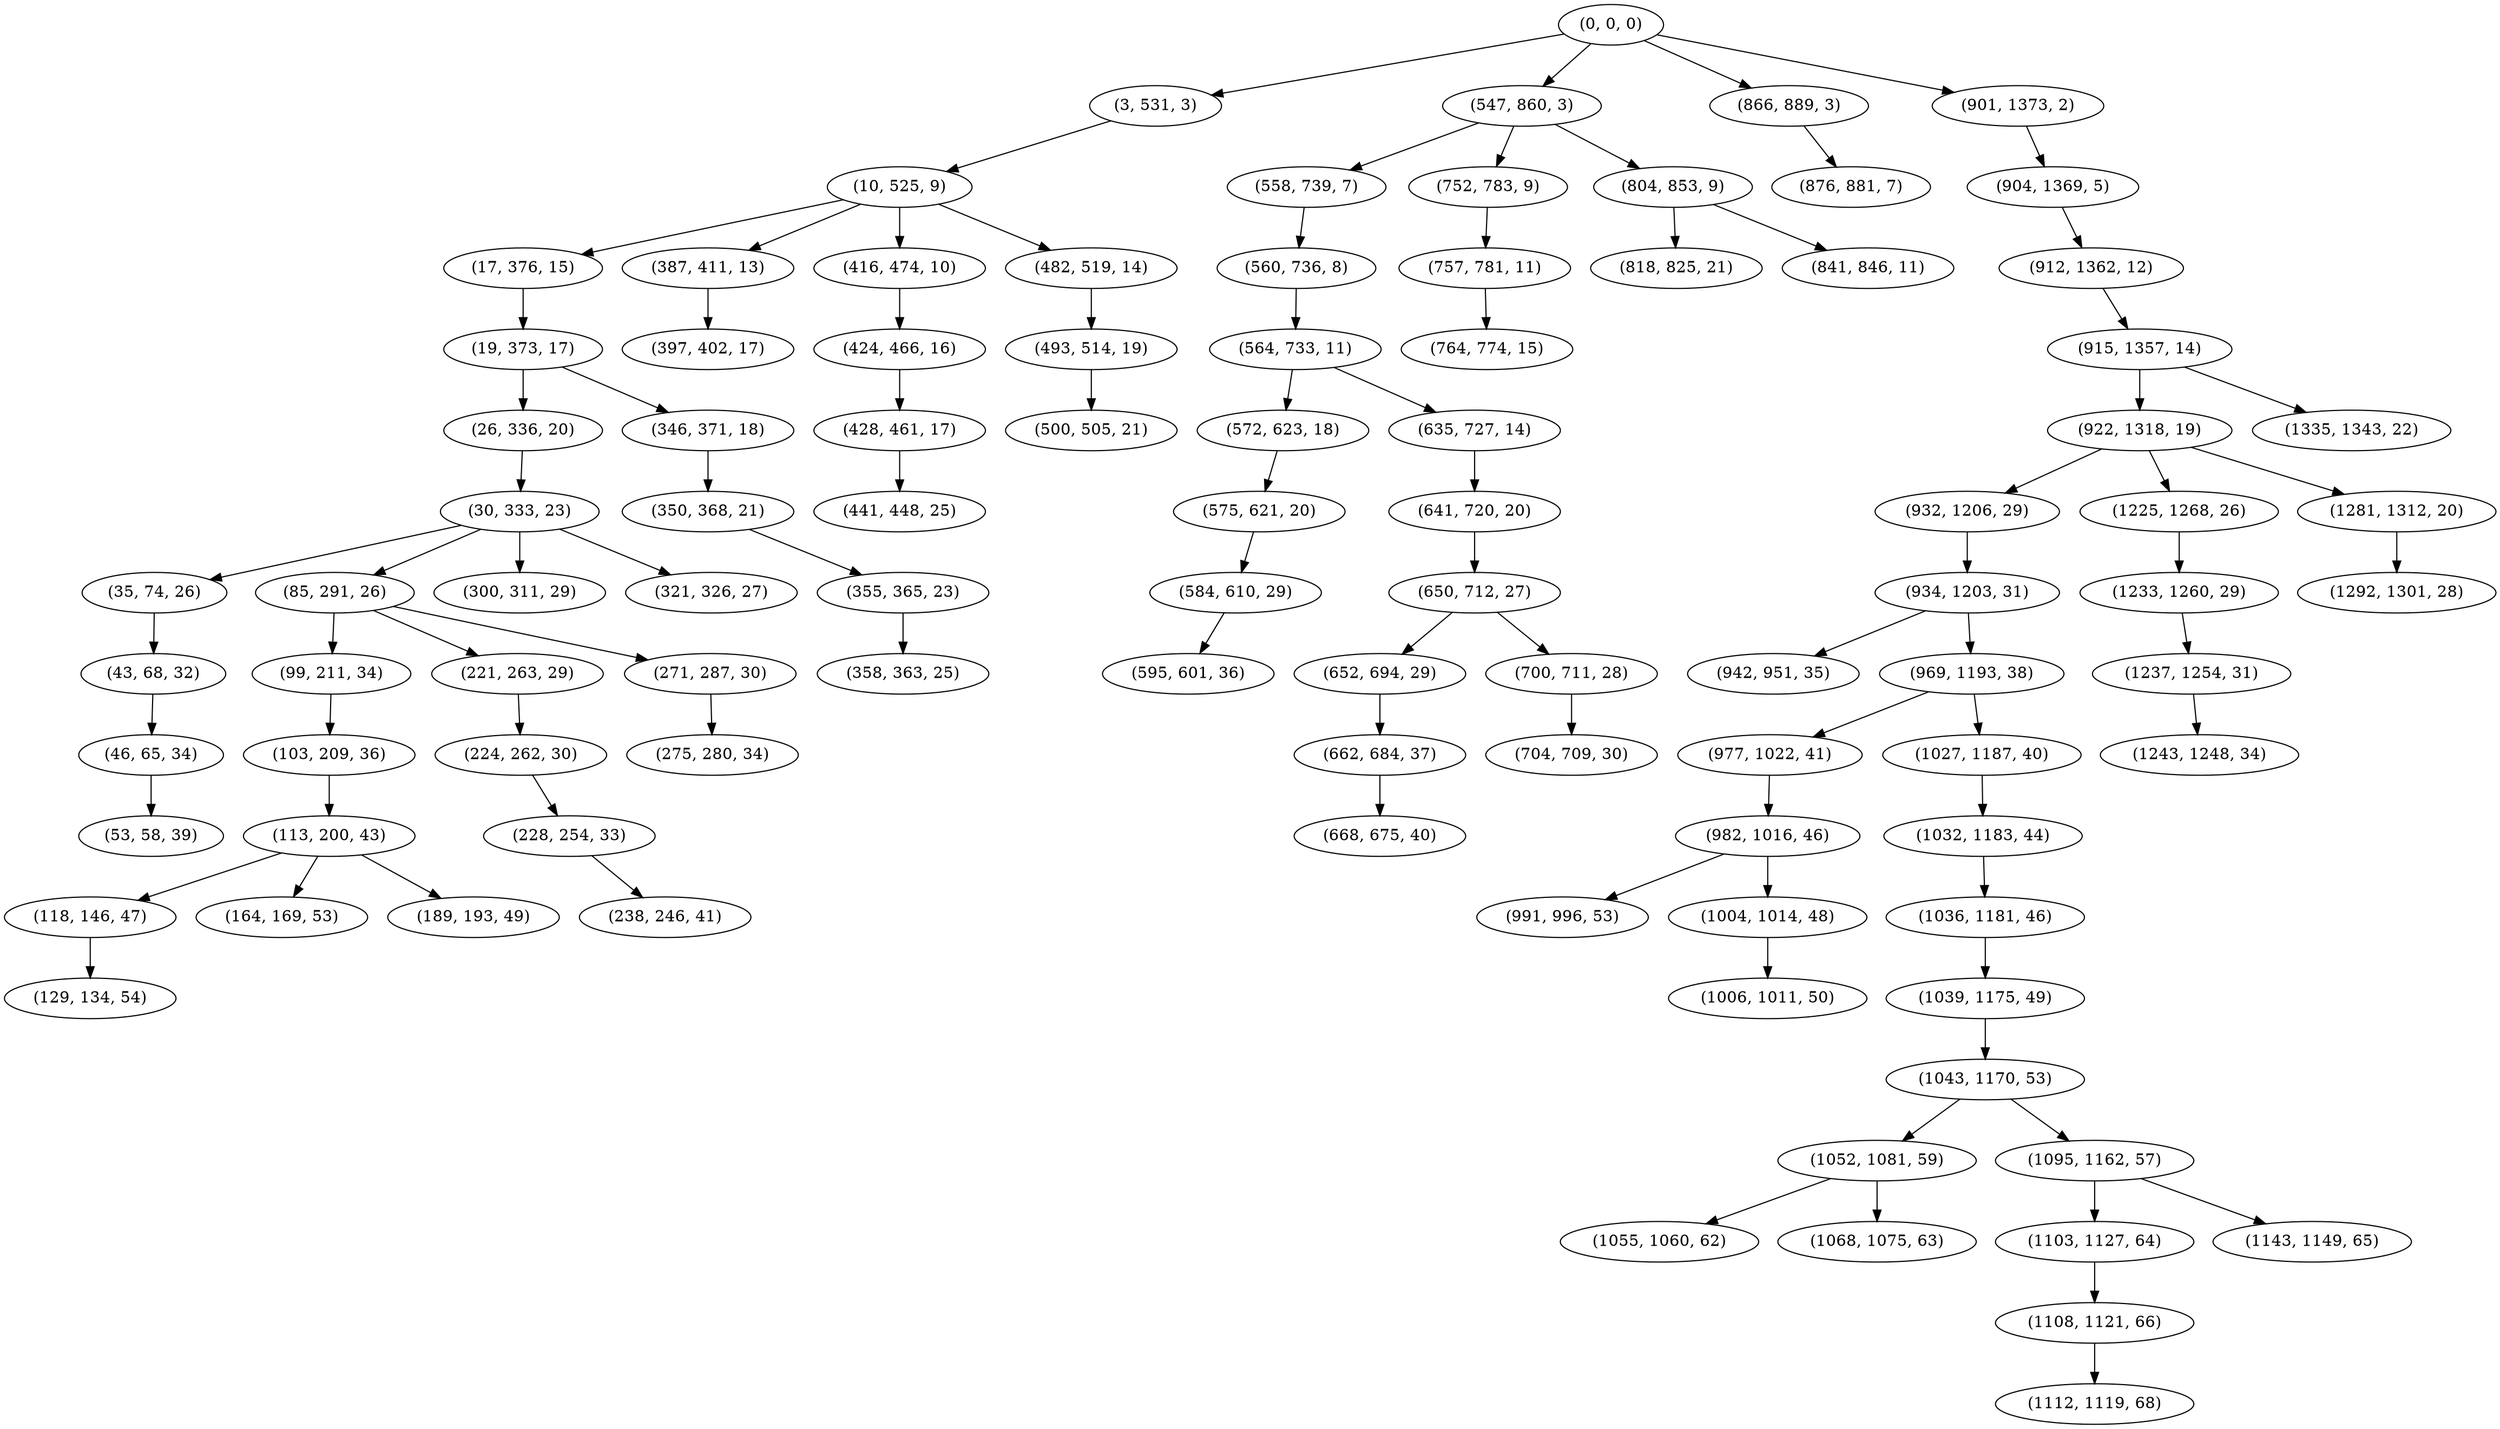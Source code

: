 digraph tree {
    "(0, 0, 0)";
    "(3, 531, 3)";
    "(10, 525, 9)";
    "(17, 376, 15)";
    "(19, 373, 17)";
    "(26, 336, 20)";
    "(30, 333, 23)";
    "(35, 74, 26)";
    "(43, 68, 32)";
    "(46, 65, 34)";
    "(53, 58, 39)";
    "(85, 291, 26)";
    "(99, 211, 34)";
    "(103, 209, 36)";
    "(113, 200, 43)";
    "(118, 146, 47)";
    "(129, 134, 54)";
    "(164, 169, 53)";
    "(189, 193, 49)";
    "(221, 263, 29)";
    "(224, 262, 30)";
    "(228, 254, 33)";
    "(238, 246, 41)";
    "(271, 287, 30)";
    "(275, 280, 34)";
    "(300, 311, 29)";
    "(321, 326, 27)";
    "(346, 371, 18)";
    "(350, 368, 21)";
    "(355, 365, 23)";
    "(358, 363, 25)";
    "(387, 411, 13)";
    "(397, 402, 17)";
    "(416, 474, 10)";
    "(424, 466, 16)";
    "(428, 461, 17)";
    "(441, 448, 25)";
    "(482, 519, 14)";
    "(493, 514, 19)";
    "(500, 505, 21)";
    "(547, 860, 3)";
    "(558, 739, 7)";
    "(560, 736, 8)";
    "(564, 733, 11)";
    "(572, 623, 18)";
    "(575, 621, 20)";
    "(584, 610, 29)";
    "(595, 601, 36)";
    "(635, 727, 14)";
    "(641, 720, 20)";
    "(650, 712, 27)";
    "(652, 694, 29)";
    "(662, 684, 37)";
    "(668, 675, 40)";
    "(700, 711, 28)";
    "(704, 709, 30)";
    "(752, 783, 9)";
    "(757, 781, 11)";
    "(764, 774, 15)";
    "(804, 853, 9)";
    "(818, 825, 21)";
    "(841, 846, 11)";
    "(866, 889, 3)";
    "(876, 881, 7)";
    "(901, 1373, 2)";
    "(904, 1369, 5)";
    "(912, 1362, 12)";
    "(915, 1357, 14)";
    "(922, 1318, 19)";
    "(932, 1206, 29)";
    "(934, 1203, 31)";
    "(942, 951, 35)";
    "(969, 1193, 38)";
    "(977, 1022, 41)";
    "(982, 1016, 46)";
    "(991, 996, 53)";
    "(1004, 1014, 48)";
    "(1006, 1011, 50)";
    "(1027, 1187, 40)";
    "(1032, 1183, 44)";
    "(1036, 1181, 46)";
    "(1039, 1175, 49)";
    "(1043, 1170, 53)";
    "(1052, 1081, 59)";
    "(1055, 1060, 62)";
    "(1068, 1075, 63)";
    "(1095, 1162, 57)";
    "(1103, 1127, 64)";
    "(1108, 1121, 66)";
    "(1112, 1119, 68)";
    "(1143, 1149, 65)";
    "(1225, 1268, 26)";
    "(1233, 1260, 29)";
    "(1237, 1254, 31)";
    "(1243, 1248, 34)";
    "(1281, 1312, 20)";
    "(1292, 1301, 28)";
    "(1335, 1343, 22)";
    "(0, 0, 0)" -> "(3, 531, 3)";
    "(0, 0, 0)" -> "(547, 860, 3)";
    "(0, 0, 0)" -> "(866, 889, 3)";
    "(0, 0, 0)" -> "(901, 1373, 2)";
    "(3, 531, 3)" -> "(10, 525, 9)";
    "(10, 525, 9)" -> "(17, 376, 15)";
    "(10, 525, 9)" -> "(387, 411, 13)";
    "(10, 525, 9)" -> "(416, 474, 10)";
    "(10, 525, 9)" -> "(482, 519, 14)";
    "(17, 376, 15)" -> "(19, 373, 17)";
    "(19, 373, 17)" -> "(26, 336, 20)";
    "(19, 373, 17)" -> "(346, 371, 18)";
    "(26, 336, 20)" -> "(30, 333, 23)";
    "(30, 333, 23)" -> "(35, 74, 26)";
    "(30, 333, 23)" -> "(85, 291, 26)";
    "(30, 333, 23)" -> "(300, 311, 29)";
    "(30, 333, 23)" -> "(321, 326, 27)";
    "(35, 74, 26)" -> "(43, 68, 32)";
    "(43, 68, 32)" -> "(46, 65, 34)";
    "(46, 65, 34)" -> "(53, 58, 39)";
    "(85, 291, 26)" -> "(99, 211, 34)";
    "(85, 291, 26)" -> "(221, 263, 29)";
    "(85, 291, 26)" -> "(271, 287, 30)";
    "(99, 211, 34)" -> "(103, 209, 36)";
    "(103, 209, 36)" -> "(113, 200, 43)";
    "(113, 200, 43)" -> "(118, 146, 47)";
    "(113, 200, 43)" -> "(164, 169, 53)";
    "(113, 200, 43)" -> "(189, 193, 49)";
    "(118, 146, 47)" -> "(129, 134, 54)";
    "(221, 263, 29)" -> "(224, 262, 30)";
    "(224, 262, 30)" -> "(228, 254, 33)";
    "(228, 254, 33)" -> "(238, 246, 41)";
    "(271, 287, 30)" -> "(275, 280, 34)";
    "(346, 371, 18)" -> "(350, 368, 21)";
    "(350, 368, 21)" -> "(355, 365, 23)";
    "(355, 365, 23)" -> "(358, 363, 25)";
    "(387, 411, 13)" -> "(397, 402, 17)";
    "(416, 474, 10)" -> "(424, 466, 16)";
    "(424, 466, 16)" -> "(428, 461, 17)";
    "(428, 461, 17)" -> "(441, 448, 25)";
    "(482, 519, 14)" -> "(493, 514, 19)";
    "(493, 514, 19)" -> "(500, 505, 21)";
    "(547, 860, 3)" -> "(558, 739, 7)";
    "(547, 860, 3)" -> "(752, 783, 9)";
    "(547, 860, 3)" -> "(804, 853, 9)";
    "(558, 739, 7)" -> "(560, 736, 8)";
    "(560, 736, 8)" -> "(564, 733, 11)";
    "(564, 733, 11)" -> "(572, 623, 18)";
    "(564, 733, 11)" -> "(635, 727, 14)";
    "(572, 623, 18)" -> "(575, 621, 20)";
    "(575, 621, 20)" -> "(584, 610, 29)";
    "(584, 610, 29)" -> "(595, 601, 36)";
    "(635, 727, 14)" -> "(641, 720, 20)";
    "(641, 720, 20)" -> "(650, 712, 27)";
    "(650, 712, 27)" -> "(652, 694, 29)";
    "(650, 712, 27)" -> "(700, 711, 28)";
    "(652, 694, 29)" -> "(662, 684, 37)";
    "(662, 684, 37)" -> "(668, 675, 40)";
    "(700, 711, 28)" -> "(704, 709, 30)";
    "(752, 783, 9)" -> "(757, 781, 11)";
    "(757, 781, 11)" -> "(764, 774, 15)";
    "(804, 853, 9)" -> "(818, 825, 21)";
    "(804, 853, 9)" -> "(841, 846, 11)";
    "(866, 889, 3)" -> "(876, 881, 7)";
    "(901, 1373, 2)" -> "(904, 1369, 5)";
    "(904, 1369, 5)" -> "(912, 1362, 12)";
    "(912, 1362, 12)" -> "(915, 1357, 14)";
    "(915, 1357, 14)" -> "(922, 1318, 19)";
    "(915, 1357, 14)" -> "(1335, 1343, 22)";
    "(922, 1318, 19)" -> "(932, 1206, 29)";
    "(922, 1318, 19)" -> "(1225, 1268, 26)";
    "(922, 1318, 19)" -> "(1281, 1312, 20)";
    "(932, 1206, 29)" -> "(934, 1203, 31)";
    "(934, 1203, 31)" -> "(942, 951, 35)";
    "(934, 1203, 31)" -> "(969, 1193, 38)";
    "(969, 1193, 38)" -> "(977, 1022, 41)";
    "(969, 1193, 38)" -> "(1027, 1187, 40)";
    "(977, 1022, 41)" -> "(982, 1016, 46)";
    "(982, 1016, 46)" -> "(991, 996, 53)";
    "(982, 1016, 46)" -> "(1004, 1014, 48)";
    "(1004, 1014, 48)" -> "(1006, 1011, 50)";
    "(1027, 1187, 40)" -> "(1032, 1183, 44)";
    "(1032, 1183, 44)" -> "(1036, 1181, 46)";
    "(1036, 1181, 46)" -> "(1039, 1175, 49)";
    "(1039, 1175, 49)" -> "(1043, 1170, 53)";
    "(1043, 1170, 53)" -> "(1052, 1081, 59)";
    "(1043, 1170, 53)" -> "(1095, 1162, 57)";
    "(1052, 1081, 59)" -> "(1055, 1060, 62)";
    "(1052, 1081, 59)" -> "(1068, 1075, 63)";
    "(1095, 1162, 57)" -> "(1103, 1127, 64)";
    "(1095, 1162, 57)" -> "(1143, 1149, 65)";
    "(1103, 1127, 64)" -> "(1108, 1121, 66)";
    "(1108, 1121, 66)" -> "(1112, 1119, 68)";
    "(1225, 1268, 26)" -> "(1233, 1260, 29)";
    "(1233, 1260, 29)" -> "(1237, 1254, 31)";
    "(1237, 1254, 31)" -> "(1243, 1248, 34)";
    "(1281, 1312, 20)" -> "(1292, 1301, 28)";
}

